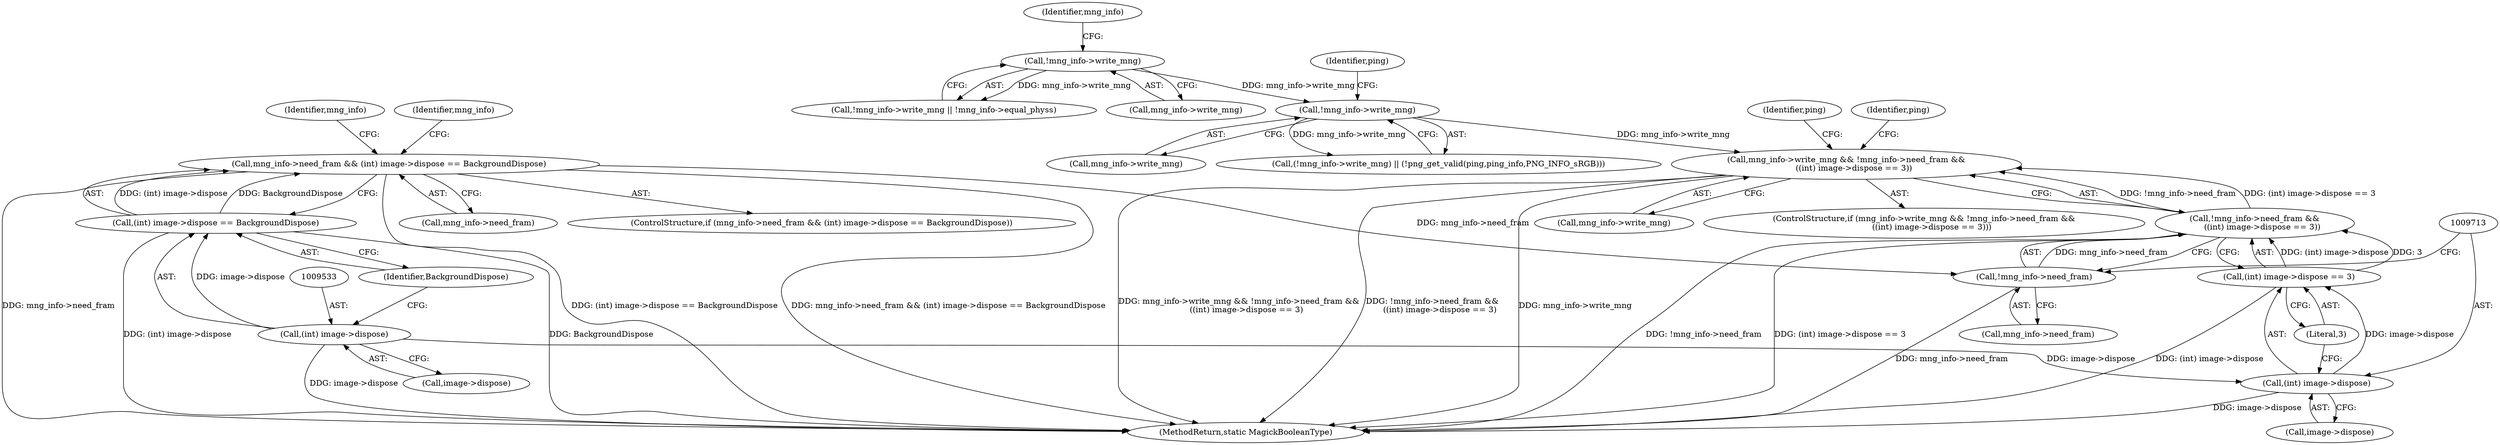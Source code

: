 digraph "0_ImageMagick_816ecab6c532ae086ff4186b3eaf4aa7092d536f@API" {
"1009702" [label="(Call,mng_info->write_mng && !mng_info->need_fram &&\n      ((int) image->dispose == 3))"];
"1007357" [label="(Call,!mng_info->write_mng)"];
"1004521" [label="(Call,!mng_info->write_mng)"];
"1009706" [label="(Call,!mng_info->need_fram &&\n      ((int) image->dispose == 3))"];
"1009707" [label="(Call,!mng_info->need_fram)"];
"1009527" [label="(Call,mng_info->need_fram && (int) image->dispose == BackgroundDispose)"];
"1009531" [label="(Call,(int) image->dispose == BackgroundDispose)"];
"1009532" [label="(Call,(int) image->dispose)"];
"1009711" [label="(Call,(int) image->dispose == 3)"];
"1009712" [label="(Call,(int) image->dispose)"];
"1009528" [label="(Call,mng_info->need_fram)"];
"1009701" [label="(ControlStructure,if (mng_info->write_mng && !mng_info->need_fram &&\n      ((int) image->dispose == 3)))"];
"1009703" [label="(Call,mng_info->write_mng)"];
"1004520" [label="(Call,!mng_info->write_mng || !mng_info->equal_physs)"];
"1009711" [label="(Call,(int) image->dispose == 3)"];
"1009526" [label="(ControlStructure,if (mng_info->need_fram && (int) image->dispose == BackgroundDispose))"];
"1009719" [label="(Identifier,ping)"];
"1009779" [label="(MethodReturn,static MagickBooleanType)"];
"1009702" [label="(Call,mng_info->write_mng && !mng_info->need_fram &&\n      ((int) image->dispose == 3))"];
"1004527" [label="(Identifier,mng_info)"];
"1009534" [label="(Call,image->dispose)"];
"1007356" [label="(Call,(!mng_info->write_mng) || (!png_get_valid(ping,ping_info,PNG_INFO_sRGB)))"];
"1009527" [label="(Call,mng_info->need_fram && (int) image->dispose == BackgroundDispose)"];
"1009706" [label="(Call,!mng_info->need_fram &&\n      ((int) image->dispose == 3))"];
"1009707" [label="(Call,!mng_info->need_fram)"];
"1009714" [label="(Call,image->dispose)"];
"1007363" [label="(Identifier,ping)"];
"1009531" [label="(Call,(int) image->dispose == BackgroundDispose)"];
"1009717" [label="(Literal,3)"];
"1009712" [label="(Call,(int) image->dispose)"];
"1007358" [label="(Call,mng_info->write_mng)"];
"1007357" [label="(Call,!mng_info->write_mng)"];
"1004522" [label="(Call,mng_info->write_mng)"];
"1009704" [label="(Identifier,mng_info)"];
"1009532" [label="(Call,(int) image->dispose)"];
"1009543" [label="(Identifier,mng_info)"];
"1004521" [label="(Call,!mng_info->write_mng)"];
"1009708" [label="(Call,mng_info->need_fram)"];
"1009537" [label="(Identifier,BackgroundDispose)"];
"1009723" [label="(Identifier,ping)"];
"1009702" -> "1009701"  [label="AST: "];
"1009702" -> "1009703"  [label="CFG: "];
"1009702" -> "1009706"  [label="CFG: "];
"1009703" -> "1009702"  [label="AST: "];
"1009706" -> "1009702"  [label="AST: "];
"1009719" -> "1009702"  [label="CFG: "];
"1009723" -> "1009702"  [label="CFG: "];
"1009702" -> "1009779"  [label="DDG: mng_info->write_mng"];
"1009702" -> "1009779"  [label="DDG: mng_info->write_mng && !mng_info->need_fram &&\n      ((int) image->dispose == 3)"];
"1009702" -> "1009779"  [label="DDG: !mng_info->need_fram &&\n      ((int) image->dispose == 3)"];
"1007357" -> "1009702"  [label="DDG: mng_info->write_mng"];
"1009706" -> "1009702"  [label="DDG: !mng_info->need_fram"];
"1009706" -> "1009702"  [label="DDG: (int) image->dispose == 3"];
"1007357" -> "1007356"  [label="AST: "];
"1007357" -> "1007358"  [label="CFG: "];
"1007358" -> "1007357"  [label="AST: "];
"1007363" -> "1007357"  [label="CFG: "];
"1007356" -> "1007357"  [label="CFG: "];
"1007357" -> "1007356"  [label="DDG: mng_info->write_mng"];
"1004521" -> "1007357"  [label="DDG: mng_info->write_mng"];
"1004521" -> "1004520"  [label="AST: "];
"1004521" -> "1004522"  [label="CFG: "];
"1004522" -> "1004521"  [label="AST: "];
"1004527" -> "1004521"  [label="CFG: "];
"1004520" -> "1004521"  [label="CFG: "];
"1004521" -> "1004520"  [label="DDG: mng_info->write_mng"];
"1009706" -> "1009707"  [label="CFG: "];
"1009706" -> "1009711"  [label="CFG: "];
"1009707" -> "1009706"  [label="AST: "];
"1009711" -> "1009706"  [label="AST: "];
"1009706" -> "1009779"  [label="DDG: !mng_info->need_fram"];
"1009706" -> "1009779"  [label="DDG: (int) image->dispose == 3"];
"1009707" -> "1009706"  [label="DDG: mng_info->need_fram"];
"1009711" -> "1009706"  [label="DDG: (int) image->dispose"];
"1009711" -> "1009706"  [label="DDG: 3"];
"1009707" -> "1009708"  [label="CFG: "];
"1009708" -> "1009707"  [label="AST: "];
"1009713" -> "1009707"  [label="CFG: "];
"1009707" -> "1009779"  [label="DDG: mng_info->need_fram"];
"1009527" -> "1009707"  [label="DDG: mng_info->need_fram"];
"1009527" -> "1009526"  [label="AST: "];
"1009527" -> "1009528"  [label="CFG: "];
"1009527" -> "1009531"  [label="CFG: "];
"1009528" -> "1009527"  [label="AST: "];
"1009531" -> "1009527"  [label="AST: "];
"1009543" -> "1009527"  [label="CFG: "];
"1009704" -> "1009527"  [label="CFG: "];
"1009527" -> "1009779"  [label="DDG: (int) image->dispose == BackgroundDispose"];
"1009527" -> "1009779"  [label="DDG: mng_info->need_fram && (int) image->dispose == BackgroundDispose"];
"1009527" -> "1009779"  [label="DDG: mng_info->need_fram"];
"1009531" -> "1009527"  [label="DDG: (int) image->dispose"];
"1009531" -> "1009527"  [label="DDG: BackgroundDispose"];
"1009531" -> "1009537"  [label="CFG: "];
"1009532" -> "1009531"  [label="AST: "];
"1009537" -> "1009531"  [label="AST: "];
"1009531" -> "1009779"  [label="DDG: BackgroundDispose"];
"1009531" -> "1009779"  [label="DDG: (int) image->dispose"];
"1009532" -> "1009531"  [label="DDG: image->dispose"];
"1009532" -> "1009534"  [label="CFG: "];
"1009533" -> "1009532"  [label="AST: "];
"1009534" -> "1009532"  [label="AST: "];
"1009537" -> "1009532"  [label="CFG: "];
"1009532" -> "1009779"  [label="DDG: image->dispose"];
"1009532" -> "1009712"  [label="DDG: image->dispose"];
"1009711" -> "1009717"  [label="CFG: "];
"1009712" -> "1009711"  [label="AST: "];
"1009717" -> "1009711"  [label="AST: "];
"1009711" -> "1009779"  [label="DDG: (int) image->dispose"];
"1009712" -> "1009711"  [label="DDG: image->dispose"];
"1009712" -> "1009714"  [label="CFG: "];
"1009713" -> "1009712"  [label="AST: "];
"1009714" -> "1009712"  [label="AST: "];
"1009717" -> "1009712"  [label="CFG: "];
"1009712" -> "1009779"  [label="DDG: image->dispose"];
}
